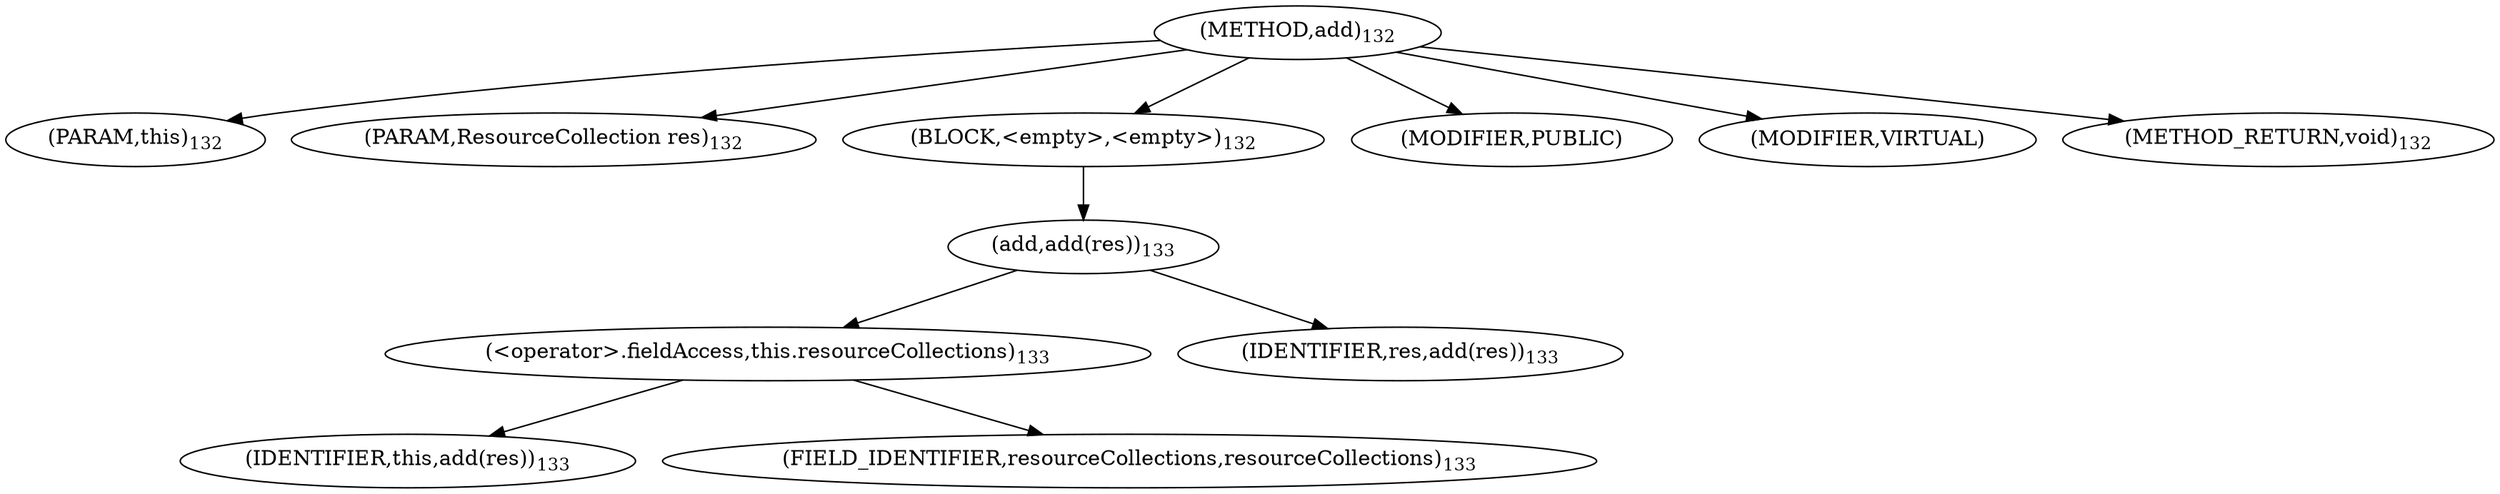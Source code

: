 digraph "add" {  
"213" [label = <(METHOD,add)<SUB>132</SUB>> ]
"214" [label = <(PARAM,this)<SUB>132</SUB>> ]
"215" [label = <(PARAM,ResourceCollection res)<SUB>132</SUB>> ]
"216" [label = <(BLOCK,&lt;empty&gt;,&lt;empty&gt;)<SUB>132</SUB>> ]
"217" [label = <(add,add(res))<SUB>133</SUB>> ]
"218" [label = <(&lt;operator&gt;.fieldAccess,this.resourceCollections)<SUB>133</SUB>> ]
"219" [label = <(IDENTIFIER,this,add(res))<SUB>133</SUB>> ]
"220" [label = <(FIELD_IDENTIFIER,resourceCollections,resourceCollections)<SUB>133</SUB>> ]
"221" [label = <(IDENTIFIER,res,add(res))<SUB>133</SUB>> ]
"222" [label = <(MODIFIER,PUBLIC)> ]
"223" [label = <(MODIFIER,VIRTUAL)> ]
"224" [label = <(METHOD_RETURN,void)<SUB>132</SUB>> ]
  "213" -> "214" 
  "213" -> "215" 
  "213" -> "216" 
  "213" -> "222" 
  "213" -> "223" 
  "213" -> "224" 
  "216" -> "217" 
  "217" -> "218" 
  "217" -> "221" 
  "218" -> "219" 
  "218" -> "220" 
}

